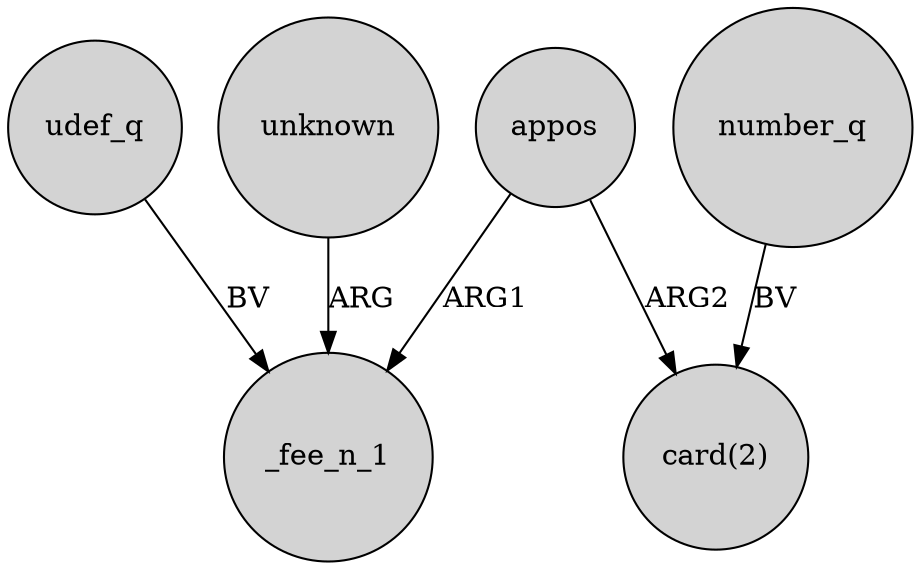 digraph {
	node [shape=circle style=filled]
	appos -> _fee_n_1 [label=ARG1]
	udef_q -> _fee_n_1 [label=BV]
	number_q -> "card(2)" [label=BV]
	unknown -> _fee_n_1 [label=ARG]
	appos -> "card(2)" [label=ARG2]
}
